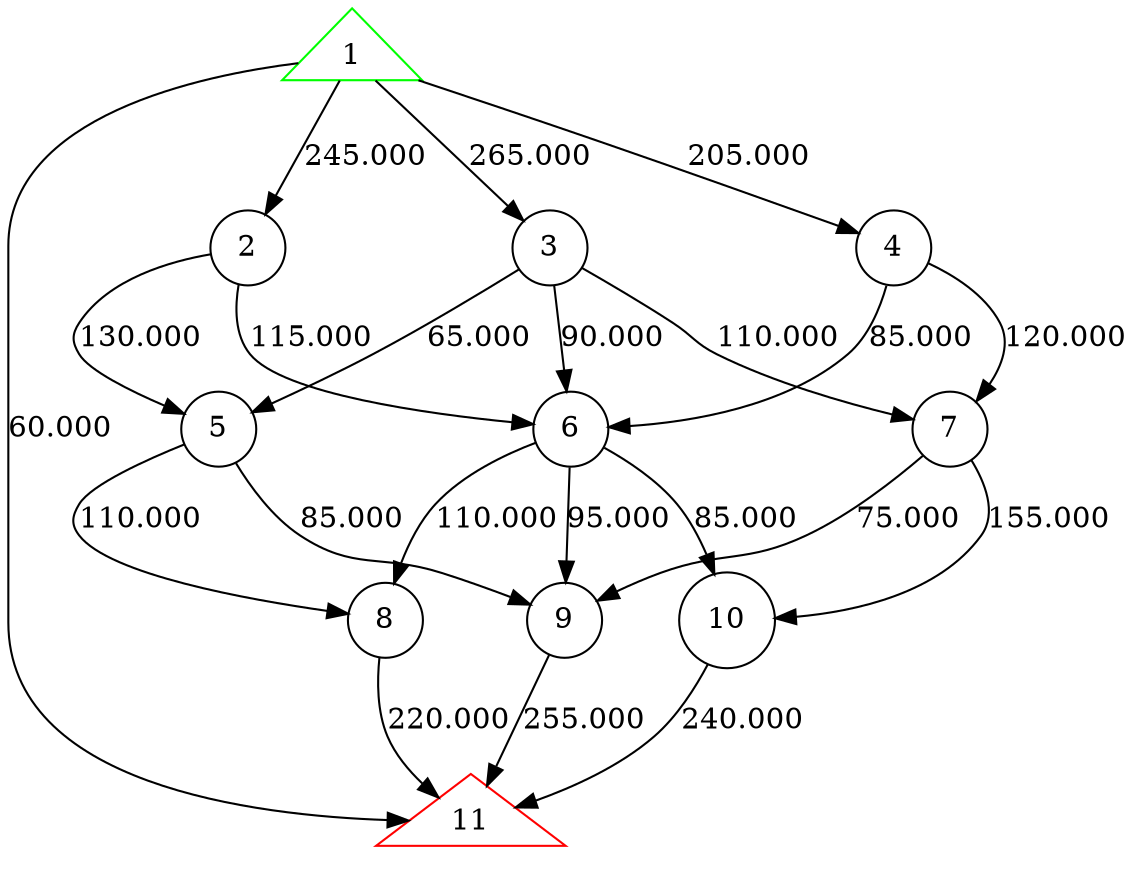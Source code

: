 digraph D {
        1 [shape=triangle, color=green]
        2 [shape=circle]
        3 [shape=circle]
        4 [shape=circle]
        5 [shape=circle]
        6 [shape=circle]
        7 [shape=circle]
        8 [shape=circle]
        9 [shape=circle]
        10 [shape=circle]
        11 [shape=triangle, color=red]
        1 -> 2 [label=245.000]
        1 -> 3 [label=265.000]
        1 -> 4 [label=205.000]
        1 -> 11 [label=60.000]
        2 -> 5 [label=130.000]
        2 -> 6 [label=115.000]
        3 -> 5 [label=65.000]
        3 -> 6 [label=90.000]
        3 -> 7 [label=110.000]
        4 -> 6 [label=85.000]
        4 -> 7 [label=120.000]
        5 -> 8 [label=110.000]
        5 -> 9 [label=85.000]
        6 -> 8 [label=110.000]
        6 -> 9 [label=95.000]
        6 -> 10 [label=85.000]
        7 -> 9 [label=75.000]
        7 -> 10 [label=155.000]
        8 -> 11 [label=220.000]
        9 -> 11 [label=255.000]
        10 -> 11 [label=240.000]
}
